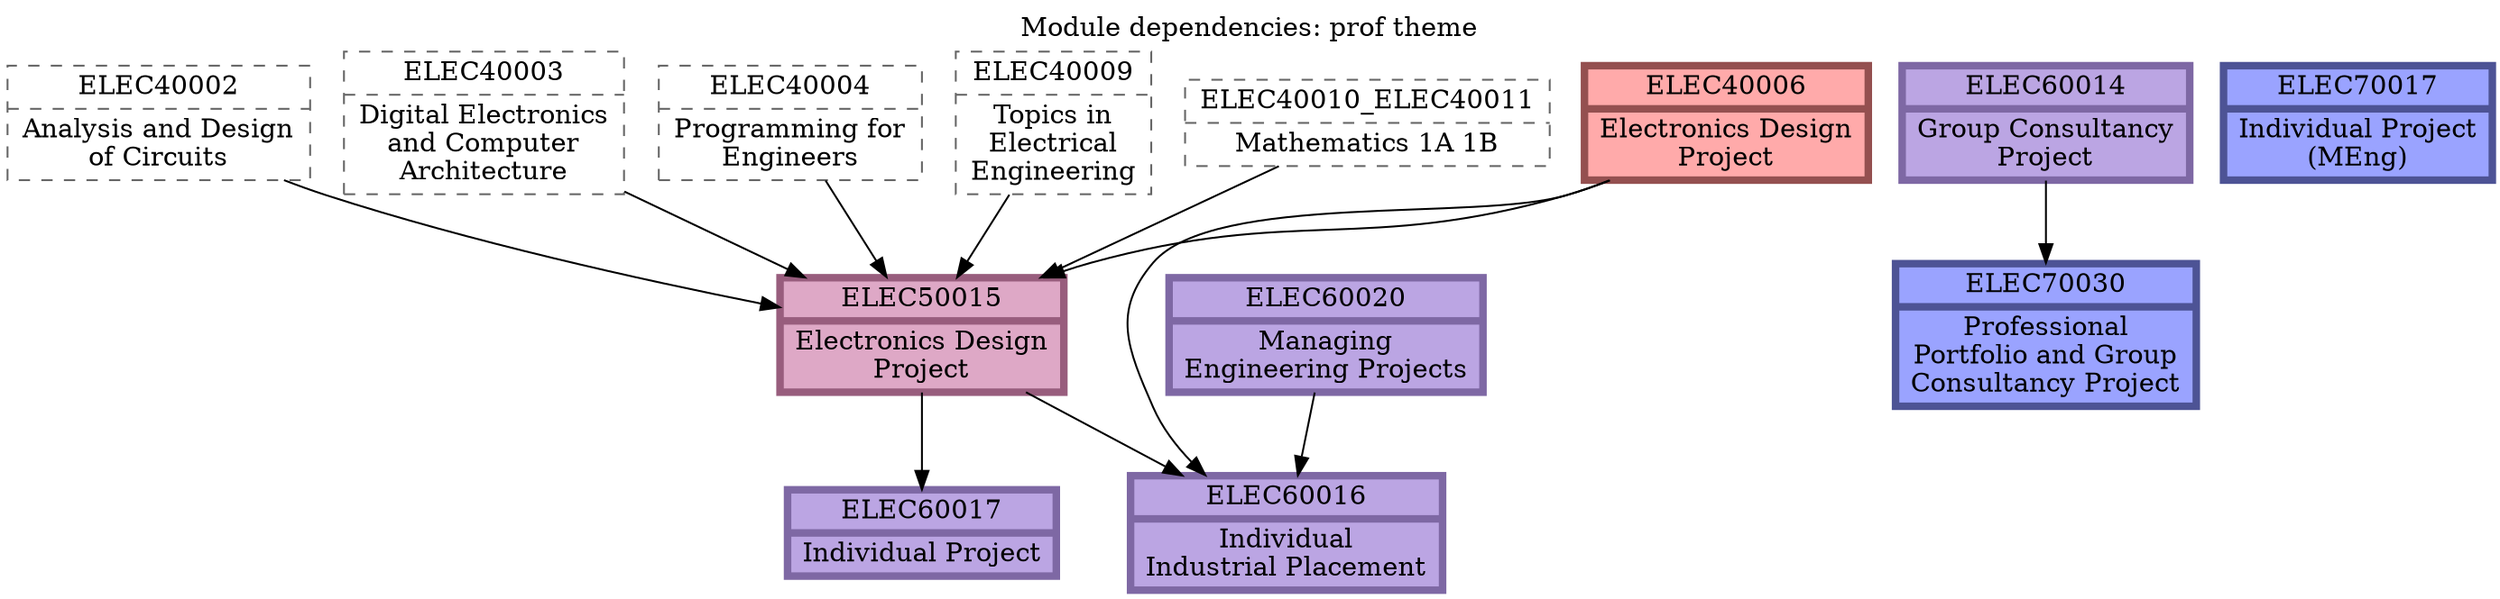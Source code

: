 // This is an auto-generated file. Don't edit this file; edit `modules.yml` instead.

digraph G {
  graph[root="root"];
  node[shape="record", style="filled"];

  node[color="#945050", fillcolor="#ffaaaa", penwidth=4, style="filled"];

  ELEC40006 [label="{ELEC40006 | Electronics Design\nProject}"];


  node[penwidth=1];


  node[color="#666666", fillcolor="#dddddd", style="dashed"];

  ELEC40002 [label="{ELEC40002 | Analysis and Design\nof Circuits}"];

  ELEC40003 [label="{ELEC40003 | Digital Electronics\nand Computer\nArchitecture}"];

  ELEC40004 [label="{ELEC40004 | Programming for\nEngineers}"];

  ELEC40009 [label="{ELEC40009 | Topics in\nElectrical\nEngineering}"];

  ELEC40010_ELEC40011 [label="{ELEC40010_ELEC40011 | Mathematics 1A 1B}"];

  node[color="#985d7d", fillcolor="#dea8c6", penwidth=4, style="filled"];

  ELEC50015 [label="{ELEC50015 | Electronics Design\nProject}"];
  ELEC40002 -> ELEC50015;
  ELEC40003 -> ELEC50015;
  ELEC40004 -> ELEC50015;
  ELEC40006 -> ELEC50015;
  ELEC40009 -> ELEC50015;
  ELEC40010_ELEC40011 -> ELEC50015;


  node[penwidth=1];


  node[color="#666666", fillcolor="#dddddd", style="dashed"];

  node[color="#7e68a4", fillcolor="#bba5e3", penwidth=4, style="filled"];

  ELEC60016 [label="{ELEC60016 | Individual\nIndustrial Placement}"];
  ELEC40006 -> ELEC60016 [weight=0];
  ELEC50015 -> ELEC60016;
  ELEC60020 -> ELEC60016;

  ELEC60017 [label="{ELEC60017 | Individual Project}"];
  ELEC50015 -> ELEC60017;

  ELEC60014 [label="{ELEC60014 | Group Consultancy\nProject}"];


  node[penwidth=1];


  node[color="#666666", fillcolor="#dddddd", style="dashed"];

  ELEC60020 [label="{ELEC60020 | Managing\nEngineering Projects}"];

  node[color="#4d5395", fillcolor="#9aa3ff", penwidth=4, style="filled"];

  ELEC70017 [label="{ELEC70017 | Individual Project\n(MEng)}"];

  ELEC70030 [label="{ELEC70030 | Professional\nPortfolio and Group\nConsultancy Project}"];
  ELEC60014 -> ELEC70030;


  node[penwidth=1];


  node[color="#666666", fillcolor="#dddddd", style="dashed"];

  // title
  labelloc="t";
  label="Module dependencies: prof theme";
}
